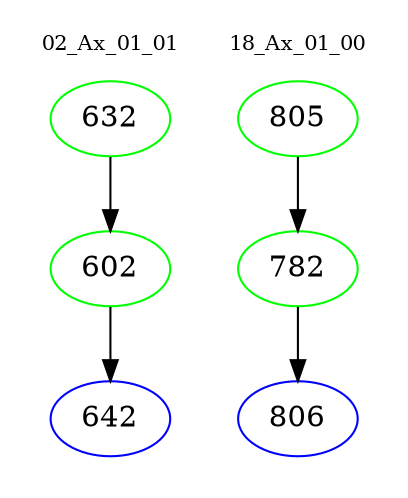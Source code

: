 digraph{
subgraph cluster_0 {
color = white
label = "02_Ax_01_01";
fontsize=10;
T0_632 [label="632", color="green"]
T0_632 -> T0_602 [color="black"]
T0_602 [label="602", color="green"]
T0_602 -> T0_642 [color="black"]
T0_642 [label="642", color="blue"]
}
subgraph cluster_1 {
color = white
label = "18_Ax_01_00";
fontsize=10;
T1_805 [label="805", color="green"]
T1_805 -> T1_782 [color="black"]
T1_782 [label="782", color="green"]
T1_782 -> T1_806 [color="black"]
T1_806 [label="806", color="blue"]
}
}
